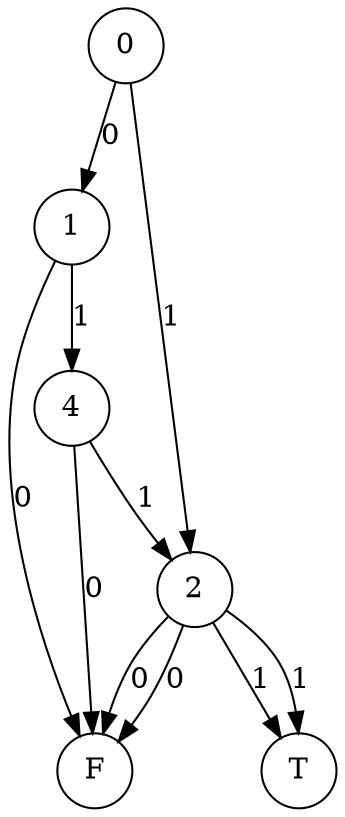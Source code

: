 digraph ZDD {
    rankdir=TB;
    node [shape=circle];
    node0x55a175dae760 [label="0"];
    node0x55a175dae760 -> node0x55a175dae730 [label="0"];
    node0x55a175dae730 [label="1"];
    node0x55a175dae730 -> node0x55a175dae0a0 [label="0"];
    node0x55a175dae0a0 [label="F"];
    node0x55a175dae730 -> node0x55a175dae6c0 [label="1"];
    node0x55a175dae6c0 [label="4"];
    node0x55a175dae6c0 -> node0x55a175dae0a0 [label="0"];
    node0x55a175dae0a0 [label="F"];
    node0x55a175dae6c0 -> node0x55a175dae570 [label="1"];
    node0x55a175dae570 [label="2"];
    node0x55a175dae570 -> node0x55a175dae0a0 [label="0"];
    node0x55a175dae0a0 [label="F"];
    node0x55a175dae570 -> node0x55a175dae070 [label="1"];
    node0x55a175dae070 [label="T"];
    node0x55a175dae760 -> node0x55a175dae570 [label="1"];
    node0x55a175dae570 [label="2"];
    node0x55a175dae570 -> node0x55a175dae0a0 [label="0"];
    node0x55a175dae0a0 [label="F"];
    node0x55a175dae570 -> node0x55a175dae070 [label="1"];
    node0x55a175dae070 [label="T"];
}
